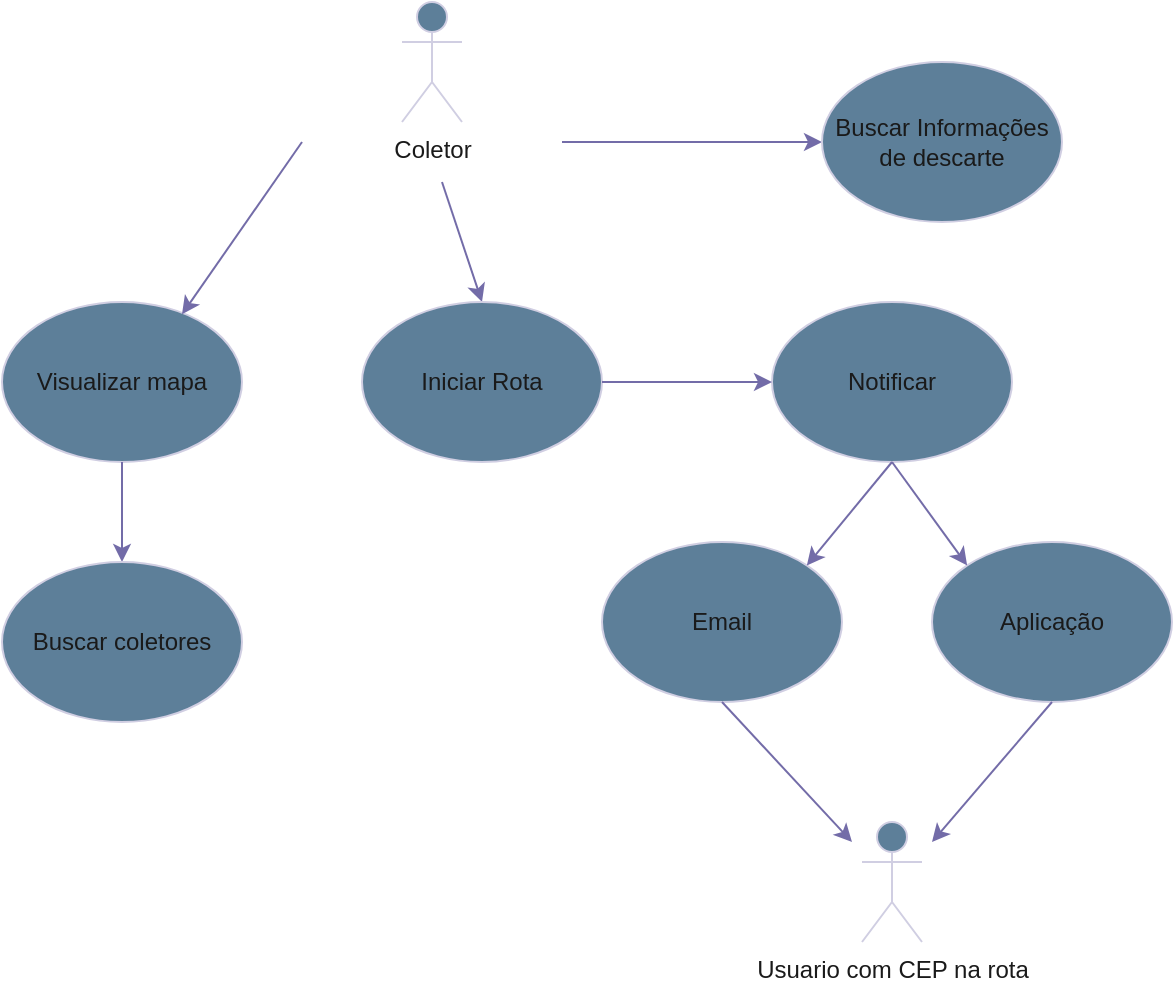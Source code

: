 <mxfile version="22.0.8" type="github">
  <diagram name="Página-1" id="EoT3B1NqJn4NV0eq_Sye">
    <mxGraphModel dx="1195" dy="591" grid="1" gridSize="10" guides="1" tooltips="1" connect="1" arrows="1" fold="1" page="1" pageScale="1" pageWidth="827" pageHeight="1169" math="0" shadow="0">
      <root>
        <mxCell id="0" />
        <mxCell id="1" parent="0" />
        <mxCell id="FUm_l-JQ_Ld9slQCw3d0-1" value="Coletor" style="shape=umlActor;verticalLabelPosition=bottom;verticalAlign=top;html=1;outlineConnect=0;labelBackgroundColor=none;fillColor=#5D7F99;strokeColor=#D0CEE2;fontColor=#1A1A1A;" vertex="1" parent="1">
          <mxGeometry x="240" y="20" width="30" height="60" as="geometry" />
        </mxCell>
        <mxCell id="FUm_l-JQ_Ld9slQCw3d0-2" value="Visualizar mapa" style="ellipse;whiteSpace=wrap;html=1;labelBackgroundColor=none;fillColor=#5D7F99;strokeColor=#D0CEE2;fontColor=#1A1A1A;" vertex="1" parent="1">
          <mxGeometry x="40" y="170" width="120" height="80" as="geometry" />
        </mxCell>
        <mxCell id="FUm_l-JQ_Ld9slQCw3d0-3" value="" style="endArrow=classic;html=1;rounded=0;entryX=0.75;entryY=0.077;entryDx=0;entryDy=0;entryPerimeter=0;labelBackgroundColor=none;fontColor=default;strokeColor=#736CA8;" edge="1" parent="1" target="FUm_l-JQ_Ld9slQCw3d0-2">
          <mxGeometry width="50" height="50" relative="1" as="geometry">
            <mxPoint x="190" y="90" as="sourcePoint" />
            <mxPoint x="210" y="120" as="targetPoint" />
          </mxGeometry>
        </mxCell>
        <mxCell id="FUm_l-JQ_Ld9slQCw3d0-4" value="" style="endArrow=classic;html=1;rounded=0;exitX=0.5;exitY=1;exitDx=0;exitDy=0;labelBackgroundColor=none;fontColor=default;strokeColor=#736CA8;" edge="1" parent="1" source="FUm_l-JQ_Ld9slQCw3d0-2" target="FUm_l-JQ_Ld9slQCw3d0-5">
          <mxGeometry width="50" height="50" relative="1" as="geometry">
            <mxPoint x="160" y="240" as="sourcePoint" />
            <mxPoint y="330" as="targetPoint" />
          </mxGeometry>
        </mxCell>
        <mxCell id="FUm_l-JQ_Ld9slQCw3d0-5" value="Buscar coletores" style="ellipse;whiteSpace=wrap;html=1;labelBackgroundColor=none;fillColor=#5D7F99;strokeColor=#D0CEE2;fontColor=#1A1A1A;" vertex="1" parent="1">
          <mxGeometry x="40" y="300" width="120" height="80" as="geometry" />
        </mxCell>
        <mxCell id="FUm_l-JQ_Ld9slQCw3d0-8" value="" style="endArrow=classic;html=1;rounded=0;labelBackgroundColor=none;fontColor=default;strokeColor=#736CA8;" edge="1" parent="1" target="FUm_l-JQ_Ld9slQCw3d0-9">
          <mxGeometry width="50" height="50" relative="1" as="geometry">
            <mxPoint x="320" y="90" as="sourcePoint" />
            <mxPoint x="340" y="190" as="targetPoint" />
          </mxGeometry>
        </mxCell>
        <mxCell id="FUm_l-JQ_Ld9slQCw3d0-9" value="&lt;div&gt;Buscar Informações&lt;/div&gt;&lt;div&gt;de descarte&lt;br&gt;&lt;/div&gt;" style="ellipse;whiteSpace=wrap;html=1;labelBackgroundColor=none;fillColor=#5D7F99;strokeColor=#D0CEE2;fontColor=#1A1A1A;" vertex="1" parent="1">
          <mxGeometry x="450" y="50" width="120" height="80" as="geometry" />
        </mxCell>
        <mxCell id="FUm_l-JQ_Ld9slQCw3d0-10" value="" style="endArrow=classic;html=1;rounded=0;entryX=0.5;entryY=0;entryDx=0;entryDy=0;labelBackgroundColor=none;fontColor=default;strokeColor=#736CA8;" edge="1" parent="1" target="FUm_l-JQ_Ld9slQCw3d0-11">
          <mxGeometry width="50" height="50" relative="1" as="geometry">
            <mxPoint x="260" y="110" as="sourcePoint" />
            <mxPoint x="330" y="180" as="targetPoint" />
          </mxGeometry>
        </mxCell>
        <mxCell id="FUm_l-JQ_Ld9slQCw3d0-11" value="Iniciar Rota" style="ellipse;whiteSpace=wrap;html=1;labelBackgroundColor=none;fillColor=#5D7F99;strokeColor=#D0CEE2;fontColor=#1A1A1A;" vertex="1" parent="1">
          <mxGeometry x="220" y="170" width="120" height="80" as="geometry" />
        </mxCell>
        <mxCell id="FUm_l-JQ_Ld9slQCw3d0-12" value="Notificar" style="ellipse;whiteSpace=wrap;html=1;labelBackgroundColor=none;fillColor=#5D7F99;strokeColor=#D0CEE2;fontColor=#1A1A1A;" vertex="1" parent="1">
          <mxGeometry x="425" y="170" width="120" height="80" as="geometry" />
        </mxCell>
        <mxCell id="FUm_l-JQ_Ld9slQCw3d0-13" value="" style="endArrow=classic;html=1;rounded=0;exitX=1;exitY=0.5;exitDx=0;exitDy=0;entryX=0;entryY=0.5;entryDx=0;entryDy=0;labelBackgroundColor=none;strokeColor=#736CA8;fontColor=default;" edge="1" parent="1" source="FUm_l-JQ_Ld9slQCw3d0-11" target="FUm_l-JQ_Ld9slQCw3d0-12">
          <mxGeometry width="50" height="50" relative="1" as="geometry">
            <mxPoint x="265" y="320" as="sourcePoint" />
            <mxPoint x="315" y="270" as="targetPoint" />
          </mxGeometry>
        </mxCell>
        <mxCell id="FUm_l-JQ_Ld9slQCw3d0-14" value="Email" style="ellipse;whiteSpace=wrap;html=1;labelBackgroundColor=none;fillColor=#5D7F99;strokeColor=#D0CEE2;fontColor=#1A1A1A;" vertex="1" parent="1">
          <mxGeometry x="340" y="290" width="120" height="80" as="geometry" />
        </mxCell>
        <mxCell id="FUm_l-JQ_Ld9slQCw3d0-15" value="Aplicação" style="ellipse;whiteSpace=wrap;html=1;labelBackgroundColor=none;fillColor=#5D7F99;strokeColor=#D0CEE2;fontColor=#1A1A1A;" vertex="1" parent="1">
          <mxGeometry x="505" y="290" width="120" height="80" as="geometry" />
        </mxCell>
        <mxCell id="FUm_l-JQ_Ld9slQCw3d0-17" value="" style="endArrow=classic;html=1;rounded=0;entryX=1;entryY=0;entryDx=0;entryDy=0;exitX=0.5;exitY=1;exitDx=0;exitDy=0;labelBackgroundColor=none;strokeColor=#736CA8;fontColor=default;" edge="1" parent="1" source="FUm_l-JQ_Ld9slQCw3d0-12" target="FUm_l-JQ_Ld9slQCw3d0-14">
          <mxGeometry width="50" height="50" relative="1" as="geometry">
            <mxPoint x="265" y="320" as="sourcePoint" />
            <mxPoint x="315" y="270" as="targetPoint" />
          </mxGeometry>
        </mxCell>
        <mxCell id="FUm_l-JQ_Ld9slQCw3d0-18" value="" style="endArrow=classic;html=1;rounded=0;exitX=0.5;exitY=1;exitDx=0;exitDy=0;entryX=0;entryY=0;entryDx=0;entryDy=0;labelBackgroundColor=none;strokeColor=#736CA8;fontColor=default;" edge="1" parent="1" source="FUm_l-JQ_Ld9slQCw3d0-12" target="FUm_l-JQ_Ld9slQCw3d0-15">
          <mxGeometry width="50" height="50" relative="1" as="geometry">
            <mxPoint x="265" y="320" as="sourcePoint" />
            <mxPoint x="315" y="270" as="targetPoint" />
          </mxGeometry>
        </mxCell>
        <mxCell id="FUm_l-JQ_Ld9slQCw3d0-19" value="Usuario com CEP na rota" style="shape=umlActor;verticalLabelPosition=bottom;verticalAlign=top;html=1;outlineConnect=0;labelBackgroundColor=none;fillColor=#5D7F99;strokeColor=#D0CEE2;fontColor=#1A1A1A;" vertex="1" parent="1">
          <mxGeometry x="470" y="430" width="30" height="60" as="geometry" />
        </mxCell>
        <mxCell id="FUm_l-JQ_Ld9slQCw3d0-20" value="" style="endArrow=classic;html=1;rounded=0;exitX=0.5;exitY=1;exitDx=0;exitDy=0;labelBackgroundColor=none;strokeColor=#736CA8;fontColor=default;" edge="1" parent="1" source="FUm_l-JQ_Ld9slQCw3d0-14">
          <mxGeometry width="50" height="50" relative="1" as="geometry">
            <mxPoint x="265" y="320" as="sourcePoint" />
            <mxPoint x="465" y="440" as="targetPoint" />
          </mxGeometry>
        </mxCell>
        <mxCell id="FUm_l-JQ_Ld9slQCw3d0-21" value="" style="endArrow=classic;html=1;rounded=0;exitX=0.5;exitY=1;exitDx=0;exitDy=0;labelBackgroundColor=none;strokeColor=#736CA8;fontColor=default;" edge="1" parent="1" source="FUm_l-JQ_Ld9slQCw3d0-15">
          <mxGeometry width="50" height="50" relative="1" as="geometry">
            <mxPoint x="265" y="320" as="sourcePoint" />
            <mxPoint x="505" y="440" as="targetPoint" />
          </mxGeometry>
        </mxCell>
      </root>
    </mxGraphModel>
  </diagram>
</mxfile>
